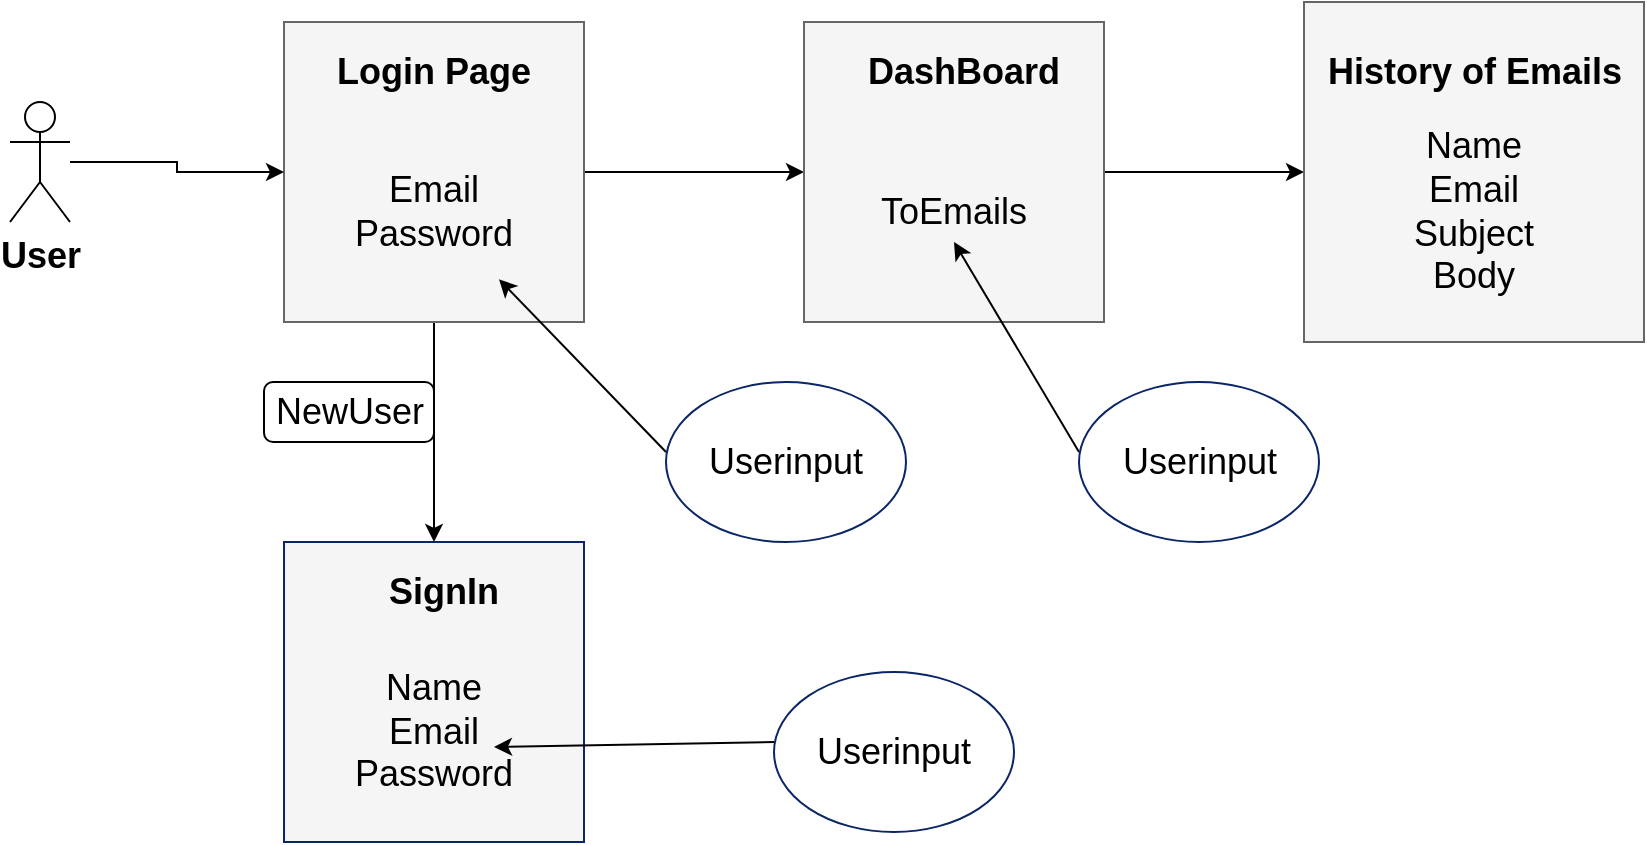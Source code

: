 <mxfile version="20.8.20" type="github">
  <diagram id="C5RBs43oDa-KdzZeNtuy" name="Page-1">
    <mxGraphModel dx="1050" dy="573" grid="1" gridSize="10" guides="1" tooltips="1" connect="1" arrows="1" fold="1" page="1" pageScale="1" pageWidth="827" pageHeight="1169" math="0" shadow="0">
      <root>
        <mxCell id="WIyWlLk6GJQsqaUBKTNV-0" />
        <mxCell id="WIyWlLk6GJQsqaUBKTNV-1" parent="WIyWlLk6GJQsqaUBKTNV-0" />
        <mxCell id="R1fVyUrZymJGSxZOei_f-49" value="" style="ellipse;whiteSpace=wrap;html=1;strokeColor=#0B2666;fontSize=18;" vertex="1" parent="WIyWlLk6GJQsqaUBKTNV-1">
          <mxGeometry x="162" y="110" width="120" height="80" as="geometry" />
        </mxCell>
        <mxCell id="R1fVyUrZymJGSxZOei_f-38" value="" style="rounded=1;whiteSpace=wrap;html=1;fontSize=18;" vertex="1" parent="WIyWlLk6GJQsqaUBKTNV-1">
          <mxGeometry x="162" y="375" width="120" height="60" as="geometry" />
        </mxCell>
        <mxCell id="R1fVyUrZymJGSxZOei_f-48" value="" style="ellipse;whiteSpace=wrap;html=1;strokeColor=#0B2666;fontSize=18;" vertex="1" parent="WIyWlLk6GJQsqaUBKTNV-1">
          <mxGeometry x="162" y="105" width="120" height="80" as="geometry" />
        </mxCell>
        <mxCell id="R1fVyUrZymJGSxZOei_f-19" value="" style="edgeStyle=orthogonalEdgeStyle;rounded=0;orthogonalLoop=1;jettySize=auto;html=1;fontSize=18;" edge="1" parent="WIyWlLk6GJQsqaUBKTNV-1" source="R1fVyUrZymJGSxZOei_f-0" target="R1fVyUrZymJGSxZOei_f-13">
          <mxGeometry relative="1" as="geometry" />
        </mxCell>
        <mxCell id="R1fVyUrZymJGSxZOei_f-26" value="" style="edgeStyle=orthogonalEdgeStyle;rounded=0;orthogonalLoop=1;jettySize=auto;html=1;fontSize=18;" edge="1" parent="WIyWlLk6GJQsqaUBKTNV-1" source="R1fVyUrZymJGSxZOei_f-0" target="R1fVyUrZymJGSxZOei_f-6">
          <mxGeometry relative="1" as="geometry" />
        </mxCell>
        <mxCell id="R1fVyUrZymJGSxZOei_f-0" value="" style="whiteSpace=wrap;html=1;aspect=fixed;fillColor=#f5f5f5;fontColor=#333333;strokeColor=#666666;" vertex="1" parent="WIyWlLk6GJQsqaUBKTNV-1">
          <mxGeometry x="147" y="50" width="150" height="150" as="geometry" />
        </mxCell>
        <mxCell id="R1fVyUrZymJGSxZOei_f-1" value="&lt;font style=&quot;font-size: 18px;&quot;&gt;Login Page&lt;/font&gt;" style="text;html=1;strokeColor=none;fillColor=none;align=center;verticalAlign=middle;whiteSpace=wrap;rounded=0;fontStyle=1" vertex="1" parent="WIyWlLk6GJQsqaUBKTNV-1">
          <mxGeometry x="172" y="40" width="100" height="70" as="geometry" />
        </mxCell>
        <mxCell id="R1fVyUrZymJGSxZOei_f-10" style="edgeStyle=orthogonalEdgeStyle;rounded=0;orthogonalLoop=1;jettySize=auto;html=1;entryX=0;entryY=0.5;entryDx=0;entryDy=0;fontSize=18;" edge="1" parent="WIyWlLk6GJQsqaUBKTNV-1" source="R1fVyUrZymJGSxZOei_f-6" target="R1fVyUrZymJGSxZOei_f-9">
          <mxGeometry relative="1" as="geometry" />
        </mxCell>
        <mxCell id="R1fVyUrZymJGSxZOei_f-6" value="" style="whiteSpace=wrap;html=1;aspect=fixed;fontSize=18;fillColor=#f5f5f5;fontColor=#333333;strokeColor=#666666;" vertex="1" parent="WIyWlLk6GJQsqaUBKTNV-1">
          <mxGeometry x="407" y="50" width="150" height="150" as="geometry" />
        </mxCell>
        <mxCell id="R1fVyUrZymJGSxZOei_f-8" value="DashBoard" style="text;html=1;strokeColor=none;fillColor=none;align=center;verticalAlign=middle;whiteSpace=wrap;rounded=0;fontSize=18;fontStyle=1" vertex="1" parent="WIyWlLk6GJQsqaUBKTNV-1">
          <mxGeometry x="457" y="60" width="60" height="30" as="geometry" />
        </mxCell>
        <mxCell id="R1fVyUrZymJGSxZOei_f-9" value="" style="whiteSpace=wrap;html=1;aspect=fixed;fontSize=18;fillColor=#f5f5f5;fontColor=#333333;strokeColor=#666666;" vertex="1" parent="WIyWlLk6GJQsqaUBKTNV-1">
          <mxGeometry x="657" y="40" width="170" height="170" as="geometry" />
        </mxCell>
        <mxCell id="R1fVyUrZymJGSxZOei_f-11" value="History of Emails" style="text;html=1;strokeColor=none;fillColor=none;align=center;verticalAlign=middle;whiteSpace=wrap;rounded=0;fontSize=18;fontStyle=1" vertex="1" parent="WIyWlLk6GJQsqaUBKTNV-1">
          <mxGeometry x="664.5" y="60" width="155" height="30" as="geometry" />
        </mxCell>
        <mxCell id="R1fVyUrZymJGSxZOei_f-13" value="" style="whiteSpace=wrap;html=1;aspect=fixed;fontSize=18;fillColor=#f5f5f5;fontColor=#333333;strokeColor=#0B2666;" vertex="1" parent="WIyWlLk6GJQsqaUBKTNV-1">
          <mxGeometry x="147" y="310" width="150" height="150" as="geometry" />
        </mxCell>
        <mxCell id="R1fVyUrZymJGSxZOei_f-14" value="SignIn" style="text;html=1;strokeColor=none;fillColor=none;align=center;verticalAlign=middle;whiteSpace=wrap;rounded=0;fontSize=18;fontStyle=1" vertex="1" parent="WIyWlLk6GJQsqaUBKTNV-1">
          <mxGeometry x="197" y="320" width="60" height="30" as="geometry" />
        </mxCell>
        <mxCell id="R1fVyUrZymJGSxZOei_f-21" value="" style="rounded=1;whiteSpace=wrap;html=1;fontSize=18;" vertex="1" parent="WIyWlLk6GJQsqaUBKTNV-1">
          <mxGeometry x="137" y="230" width="85" height="30" as="geometry" />
        </mxCell>
        <mxCell id="R1fVyUrZymJGSxZOei_f-23" value="NewUser" style="text;html=1;strokeColor=none;fillColor=none;align=center;verticalAlign=middle;whiteSpace=wrap;rounded=0;fontSize=18;" vertex="1" parent="WIyWlLk6GJQsqaUBKTNV-1">
          <mxGeometry x="149.5" y="230" width="60" height="30" as="geometry" />
        </mxCell>
        <mxCell id="R1fVyUrZymJGSxZOei_f-30" value="ToEmails" style="text;html=1;strokeColor=none;fillColor=none;align=center;verticalAlign=middle;whiteSpace=wrap;rounded=0;fontSize=18;" vertex="1" parent="WIyWlLk6GJQsqaUBKTNV-1">
          <mxGeometry x="452" y="130" width="60" height="30" as="geometry" />
        </mxCell>
        <mxCell id="R1fVyUrZymJGSxZOei_f-31" value="Email&lt;br&gt;Password" style="text;html=1;strokeColor=none;fillColor=none;align=center;verticalAlign=middle;whiteSpace=wrap;rounded=0;fontSize=18;" vertex="1" parent="WIyWlLk6GJQsqaUBKTNV-1">
          <mxGeometry x="192" y="130" width="60" height="30" as="geometry" />
        </mxCell>
        <mxCell id="R1fVyUrZymJGSxZOei_f-33" style="edgeStyle=orthogonalEdgeStyle;rounded=0;orthogonalLoop=1;jettySize=auto;html=1;exitX=0.5;exitY=1;exitDx=0;exitDy=0;fontSize=18;" edge="1" parent="WIyWlLk6GJQsqaUBKTNV-1" source="R1fVyUrZymJGSxZOei_f-31" target="R1fVyUrZymJGSxZOei_f-31">
          <mxGeometry relative="1" as="geometry" />
        </mxCell>
        <mxCell id="R1fVyUrZymJGSxZOei_f-34" value="Name&lt;br&gt;Email&lt;br&gt;Subject&lt;br&gt;Body" style="text;html=1;strokeColor=none;fillColor=none;align=center;verticalAlign=middle;whiteSpace=wrap;rounded=0;fontSize=18;" vertex="1" parent="WIyWlLk6GJQsqaUBKTNV-1">
          <mxGeometry x="712" y="130" width="60" height="30" as="geometry" />
        </mxCell>
        <mxCell id="R1fVyUrZymJGSxZOei_f-36" value="" style="edgeStyle=orthogonalEdgeStyle;rounded=0;orthogonalLoop=1;jettySize=auto;html=1;fontSize=18;" edge="1" parent="WIyWlLk6GJQsqaUBKTNV-1" source="R1fVyUrZymJGSxZOei_f-35" target="R1fVyUrZymJGSxZOei_f-0">
          <mxGeometry relative="1" as="geometry" />
        </mxCell>
        <mxCell id="R1fVyUrZymJGSxZOei_f-35" value="&lt;b&gt;User&lt;/b&gt;" style="shape=umlActor;verticalLabelPosition=bottom;verticalAlign=top;html=1;outlineConnect=0;fontSize=18;" vertex="1" parent="WIyWlLk6GJQsqaUBKTNV-1">
          <mxGeometry x="10" y="90" width="30" height="60" as="geometry" />
        </mxCell>
        <mxCell id="R1fVyUrZymJGSxZOei_f-27" value="Name&lt;br&gt;Email&lt;br&gt;Password" style="text;html=1;strokeColor=none;fillColor=none;align=center;verticalAlign=middle;whiteSpace=wrap;rounded=0;fontSize=18;" vertex="1" parent="WIyWlLk6GJQsqaUBKTNV-1">
          <mxGeometry x="192" y="390" width="60" height="30" as="geometry" />
        </mxCell>
        <mxCell id="R1fVyUrZymJGSxZOei_f-41" value="" style="endArrow=classic;html=1;rounded=0;fontSize=18;entryX=1;entryY=0.75;entryDx=0;entryDy=0;" edge="1" parent="WIyWlLk6GJQsqaUBKTNV-1" target="R1fVyUrZymJGSxZOei_f-27">
          <mxGeometry width="50" height="50" relative="1" as="geometry">
            <mxPoint x="392" y="410" as="sourcePoint" />
            <mxPoint x="284" y="405" as="targetPoint" />
          </mxGeometry>
        </mxCell>
        <mxCell id="R1fVyUrZymJGSxZOei_f-44" value="" style="ellipse;whiteSpace=wrap;html=1;strokeColor=#0B2666;fontSize=18;" vertex="1" parent="WIyWlLk6GJQsqaUBKTNV-1">
          <mxGeometry x="392" y="375" width="120" height="80" as="geometry" />
        </mxCell>
        <mxCell id="R1fVyUrZymJGSxZOei_f-42" value="Userinput" style="text;html=1;strokeColor=none;fillColor=none;align=center;verticalAlign=middle;whiteSpace=wrap;rounded=0;fontSize=18;" vertex="1" parent="WIyWlLk6GJQsqaUBKTNV-1">
          <mxGeometry x="422" y="400" width="60" height="30" as="geometry" />
        </mxCell>
        <mxCell id="R1fVyUrZymJGSxZOei_f-45" value="" style="endArrow=classic;html=1;rounded=0;fontSize=18;" edge="1" parent="WIyWlLk6GJQsqaUBKTNV-1" target="R1fVyUrZymJGSxZOei_f-48">
          <mxGeometry width="50" height="50" relative="1" as="geometry">
            <mxPoint x="338" y="265" as="sourcePoint" />
            <mxPoint x="250" y="170" as="targetPoint" />
          </mxGeometry>
        </mxCell>
        <mxCell id="R1fVyUrZymJGSxZOei_f-46" value="" style="ellipse;whiteSpace=wrap;html=1;strokeColor=#0B2666;fontSize=18;" vertex="1" parent="WIyWlLk6GJQsqaUBKTNV-1">
          <mxGeometry x="338" y="230" width="120" height="80" as="geometry" />
        </mxCell>
        <mxCell id="R1fVyUrZymJGSxZOei_f-47" value="Userinput" style="text;html=1;strokeColor=none;fillColor=none;align=center;verticalAlign=middle;whiteSpace=wrap;rounded=0;fontSize=18;" vertex="1" parent="WIyWlLk6GJQsqaUBKTNV-1">
          <mxGeometry x="368" y="255" width="60" height="30" as="geometry" />
        </mxCell>
        <mxCell id="R1fVyUrZymJGSxZOei_f-50" value="" style="endArrow=classic;html=1;rounded=0;fontSize=18;entryX=0.5;entryY=1;entryDx=0;entryDy=0;" edge="1" parent="WIyWlLk6GJQsqaUBKTNV-1" target="R1fVyUrZymJGSxZOei_f-30">
          <mxGeometry width="50" height="50" relative="1" as="geometry">
            <mxPoint x="544.5" y="265" as="sourcePoint" />
            <mxPoint x="436.5" y="260" as="targetPoint" />
          </mxGeometry>
        </mxCell>
        <mxCell id="R1fVyUrZymJGSxZOei_f-51" value="" style="ellipse;whiteSpace=wrap;html=1;strokeColor=#0B2666;fontSize=18;" vertex="1" parent="WIyWlLk6GJQsqaUBKTNV-1">
          <mxGeometry x="544.5" y="230" width="120" height="80" as="geometry" />
        </mxCell>
        <mxCell id="R1fVyUrZymJGSxZOei_f-52" value="Userinput" style="text;html=1;strokeColor=none;fillColor=none;align=center;verticalAlign=middle;whiteSpace=wrap;rounded=0;fontSize=18;" vertex="1" parent="WIyWlLk6GJQsqaUBKTNV-1">
          <mxGeometry x="574.5" y="255" width="60" height="30" as="geometry" />
        </mxCell>
      </root>
    </mxGraphModel>
  </diagram>
</mxfile>
